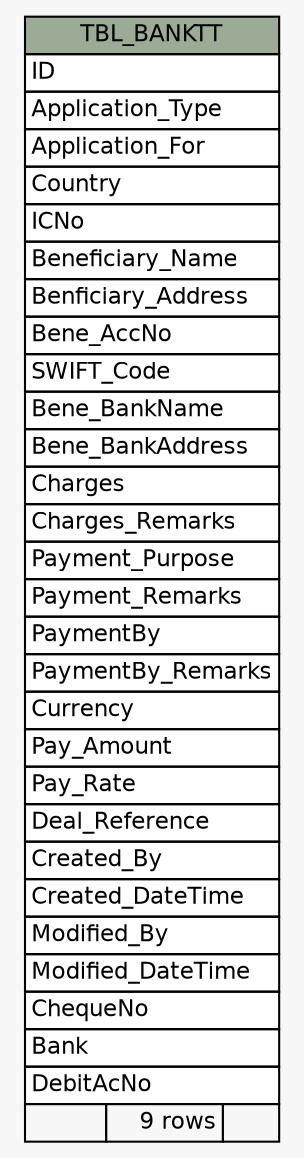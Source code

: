 // dot 2.38.0 on Windows 10 10.0
// SchemaSpy rev 590
digraph "TBL_BANKTT" {
  graph [
    rankdir="RL"
    bgcolor="#f7f7f7"
    nodesep="0.18"
    ranksep="0.46"
    fontname="Helvetica"
    fontsize="11"
  ];
  node [
    fontname="Helvetica"
    fontsize="11"
    shape="plaintext"
  ];
  edge [
    arrowsize="0.8"
  ];
  "TBL_BANKTT" [
    label=<
    <TABLE BORDER="0" CELLBORDER="1" CELLSPACING="0" BGCOLOR="#ffffff">
      <TR><TD COLSPAN="3" BGCOLOR="#9bab96" ALIGN="CENTER">TBL_BANKTT</TD></TR>
      <TR><TD PORT="ID" COLSPAN="3" ALIGN="LEFT">ID</TD></TR>
      <TR><TD PORT="Application_Type" COLSPAN="3" ALIGN="LEFT">Application_Type</TD></TR>
      <TR><TD PORT="Application_For" COLSPAN="3" ALIGN="LEFT">Application_For</TD></TR>
      <TR><TD PORT="Country" COLSPAN="3" ALIGN="LEFT">Country</TD></TR>
      <TR><TD PORT="ICNo" COLSPAN="3" ALIGN="LEFT">ICNo</TD></TR>
      <TR><TD PORT="Beneficiary_Name" COLSPAN="3" ALIGN="LEFT">Beneficiary_Name</TD></TR>
      <TR><TD PORT="Benficiary_Address" COLSPAN="3" ALIGN="LEFT">Benficiary_Address</TD></TR>
      <TR><TD PORT="Bene_AccNo" COLSPAN="3" ALIGN="LEFT">Bene_AccNo</TD></TR>
      <TR><TD PORT="SWIFT_Code" COLSPAN="3" ALIGN="LEFT">SWIFT_Code</TD></TR>
      <TR><TD PORT="Bene_BankName" COLSPAN="3" ALIGN="LEFT">Bene_BankName</TD></TR>
      <TR><TD PORT="Bene_BankAddress" COLSPAN="3" ALIGN="LEFT">Bene_BankAddress</TD></TR>
      <TR><TD PORT="Charges" COLSPAN="3" ALIGN="LEFT">Charges</TD></TR>
      <TR><TD PORT="Charges_Remarks" COLSPAN="3" ALIGN="LEFT">Charges_Remarks</TD></TR>
      <TR><TD PORT="Payment_Purpose" COLSPAN="3" ALIGN="LEFT">Payment_Purpose</TD></TR>
      <TR><TD PORT="Payment_Remarks" COLSPAN="3" ALIGN="LEFT">Payment_Remarks</TD></TR>
      <TR><TD PORT="PaymentBy" COLSPAN="3" ALIGN="LEFT">PaymentBy</TD></TR>
      <TR><TD PORT="PaymentBy_Remarks" COLSPAN="3" ALIGN="LEFT">PaymentBy_Remarks</TD></TR>
      <TR><TD PORT="Currency" COLSPAN="3" ALIGN="LEFT">Currency</TD></TR>
      <TR><TD PORT="Pay_Amount" COLSPAN="3" ALIGN="LEFT">Pay_Amount</TD></TR>
      <TR><TD PORT="Pay_Rate" COLSPAN="3" ALIGN="LEFT">Pay_Rate</TD></TR>
      <TR><TD PORT="Deal_Reference" COLSPAN="3" ALIGN="LEFT">Deal_Reference</TD></TR>
      <TR><TD PORT="Created_By" COLSPAN="3" ALIGN="LEFT">Created_By</TD></TR>
      <TR><TD PORT="Created_DateTime" COLSPAN="3" ALIGN="LEFT">Created_DateTime</TD></TR>
      <TR><TD PORT="Modified_By" COLSPAN="3" ALIGN="LEFT">Modified_By</TD></TR>
      <TR><TD PORT="Modified_DateTime" COLSPAN="3" ALIGN="LEFT">Modified_DateTime</TD></TR>
      <TR><TD PORT="ChequeNo" COLSPAN="3" ALIGN="LEFT">ChequeNo</TD></TR>
      <TR><TD PORT="Bank" COLSPAN="3" ALIGN="LEFT">Bank</TD></TR>
      <TR><TD PORT="DebitAcNo" COLSPAN="3" ALIGN="LEFT">DebitAcNo</TD></TR>
      <TR><TD ALIGN="LEFT" BGCOLOR="#f7f7f7">  </TD><TD ALIGN="RIGHT" BGCOLOR="#f7f7f7">9 rows</TD><TD ALIGN="RIGHT" BGCOLOR="#f7f7f7">  </TD></TR>
    </TABLE>>
    URL="tables/TBL_BANKTT.html"
    tooltip="TBL_BANKTT"
  ];
}
